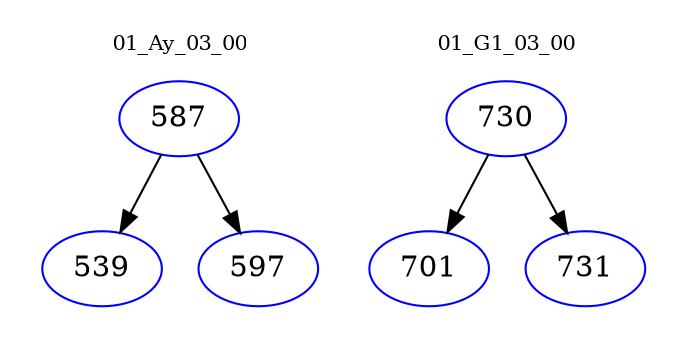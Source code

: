 digraph{
subgraph cluster_0 {
color = white
label = "01_Ay_03_00";
fontsize=10;
T0_587 [label="587", color="blue"]
T0_587 -> T0_539 [color="black"]
T0_539 [label="539", color="blue"]
T0_587 -> T0_597 [color="black"]
T0_597 [label="597", color="blue"]
}
subgraph cluster_1 {
color = white
label = "01_G1_03_00";
fontsize=10;
T1_730 [label="730", color="blue"]
T1_730 -> T1_701 [color="black"]
T1_701 [label="701", color="blue"]
T1_730 -> T1_731 [color="black"]
T1_731 [label="731", color="blue"]
}
}

